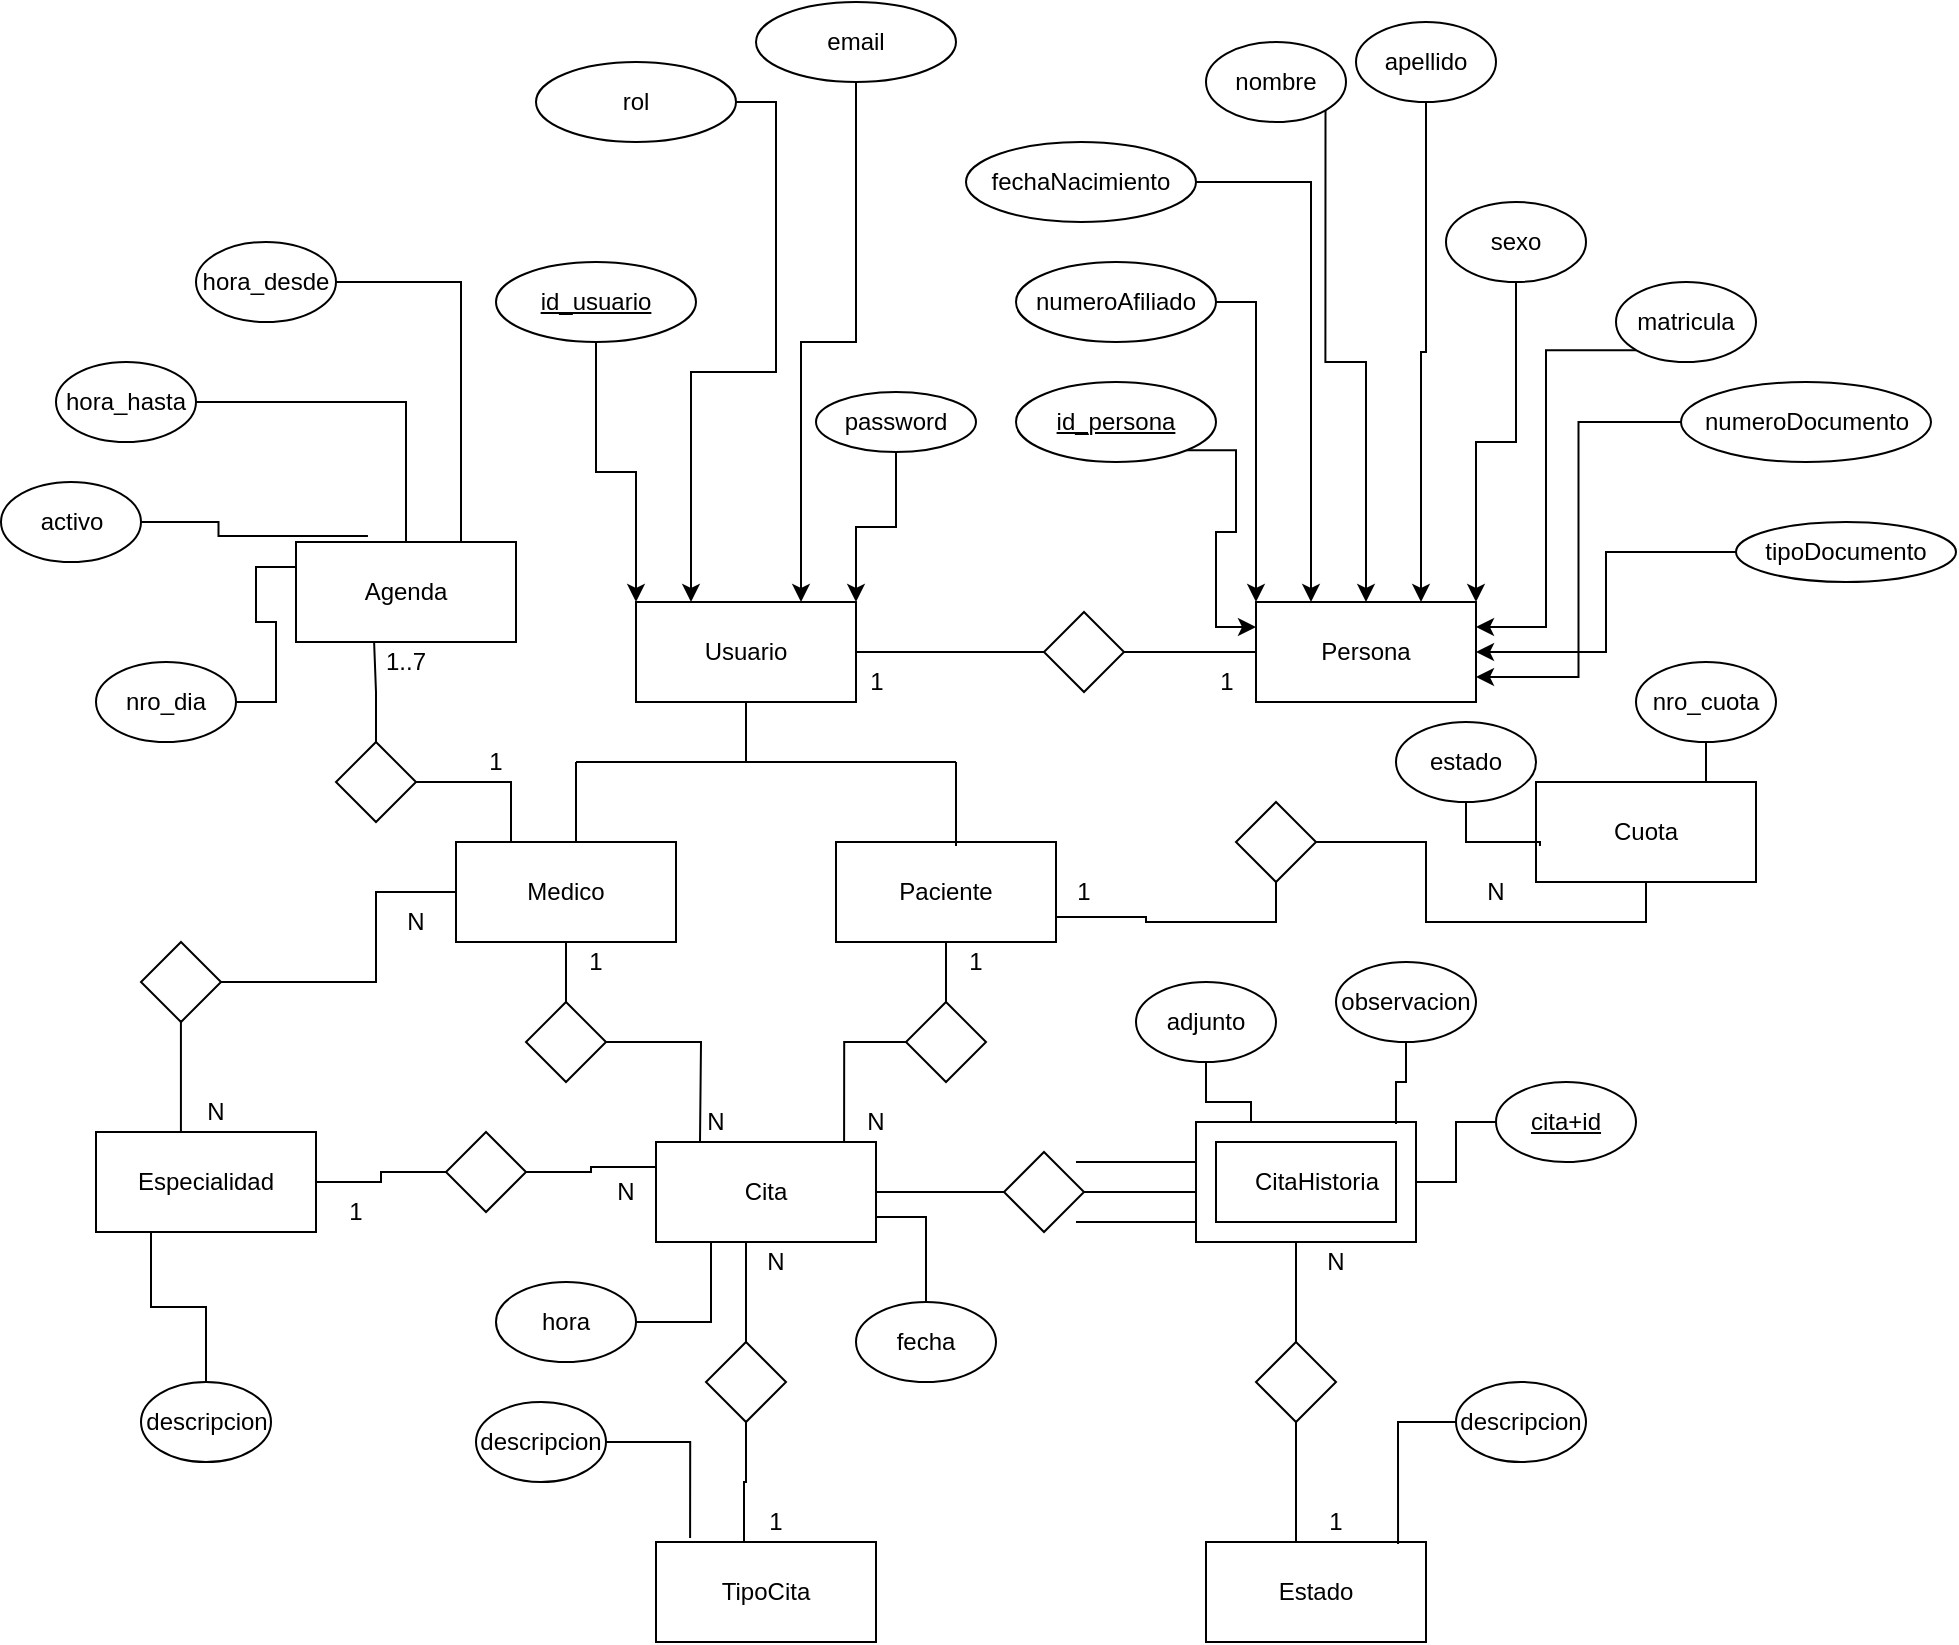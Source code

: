 <mxfile version="14.6.13" type="github">
  <diagram id="9wIN_9EUKG97BZwH4m8H" name="Page-1">
    <mxGraphModel dx="1848" dy="1698" grid="1" gridSize="10" guides="1" tooltips="1" connect="1" arrows="1" fold="1" page="1" pageScale="1" pageWidth="827" pageHeight="1169" math="0" shadow="0">
      <root>
        <mxCell id="0" />
        <mxCell id="1" parent="0" />
        <mxCell id="N0lbeCtPLwYTpKfvcPKP-1" value="Usuario" style="rounded=0;whiteSpace=wrap;html=1;" parent="1" vertex="1">
          <mxGeometry x="190" y="80" width="110" height="50" as="geometry" />
        </mxCell>
        <mxCell id="Lwj6-TGVAKtRz28M91Cg-1" value="Medico" style="rounded=0;whiteSpace=wrap;html=1;" parent="1" vertex="1">
          <mxGeometry x="100" y="200" width="110" height="50" as="geometry" />
        </mxCell>
        <mxCell id="Lwj6-TGVAKtRz28M91Cg-2" value="Paciente" style="rounded=0;whiteSpace=wrap;html=1;" parent="1" vertex="1">
          <mxGeometry x="290" y="200" width="110" height="50" as="geometry" />
        </mxCell>
        <mxCell id="Lwj6-TGVAKtRz28M91Cg-4" value="" style="endArrow=none;html=1;entryX=0.5;entryY=1;entryDx=0;entryDy=0;" parent="1" target="N0lbeCtPLwYTpKfvcPKP-1" edge="1">
          <mxGeometry width="50" height="50" relative="1" as="geometry">
            <mxPoint x="245" y="160" as="sourcePoint" />
            <mxPoint x="250" y="140" as="targetPoint" />
          </mxGeometry>
        </mxCell>
        <mxCell id="Lwj6-TGVAKtRz28M91Cg-5" value="" style="endArrow=none;html=1;" parent="1" edge="1">
          <mxGeometry width="50" height="50" relative="1" as="geometry">
            <mxPoint x="160" y="160" as="sourcePoint" />
            <mxPoint x="350" y="160" as="targetPoint" />
          </mxGeometry>
        </mxCell>
        <mxCell id="Lwj6-TGVAKtRz28M91Cg-7" value="" style="endArrow=none;html=1;" parent="1" edge="1">
          <mxGeometry width="50" height="50" relative="1" as="geometry">
            <mxPoint x="160" y="200" as="sourcePoint" />
            <mxPoint x="160" y="160" as="targetPoint" />
          </mxGeometry>
        </mxCell>
        <mxCell id="Lwj6-TGVAKtRz28M91Cg-8" value="" style="endArrow=none;startArrow=none;html=1;endFill=0;startFill=0;" parent="1" edge="1">
          <mxGeometry width="50" height="50" relative="1" as="geometry">
            <mxPoint x="350" y="202" as="sourcePoint" />
            <mxPoint x="350" y="160" as="targetPoint" />
          </mxGeometry>
        </mxCell>
        <mxCell id="Lwj6-TGVAKtRz28M91Cg-10" value="Cita" style="rounded=0;whiteSpace=wrap;html=1;" parent="1" vertex="1">
          <mxGeometry x="200" y="350" width="110" height="50" as="geometry" />
        </mxCell>
        <mxCell id="Lwj6-TGVAKtRz28M91Cg-13" style="edgeStyle=orthogonalEdgeStyle;rounded=0;orthogonalLoop=1;jettySize=auto;html=1;entryX=0;entryY=0.5;entryDx=0;entryDy=0;startArrow=none;startFill=0;endArrow=none;endFill=0;" parent="1" source="Lwj6-TGVAKtRz28M91Cg-12" edge="1">
          <mxGeometry relative="1" as="geometry">
            <mxPoint x="470" y="375" as="targetPoint" />
          </mxGeometry>
        </mxCell>
        <mxCell id="Lwj6-TGVAKtRz28M91Cg-14" style="edgeStyle=orthogonalEdgeStyle;rounded=0;orthogonalLoop=1;jettySize=auto;html=1;entryX=1;entryY=0.5;entryDx=0;entryDy=0;startArrow=none;startFill=0;endArrow=none;endFill=0;" parent="1" source="Lwj6-TGVAKtRz28M91Cg-12" target="Lwj6-TGVAKtRz28M91Cg-10" edge="1">
          <mxGeometry relative="1" as="geometry" />
        </mxCell>
        <mxCell id="Lwj6-TGVAKtRz28M91Cg-12" value="" style="rhombus;whiteSpace=wrap;html=1;" parent="1" vertex="1">
          <mxGeometry x="374" y="355" width="40" height="40" as="geometry" />
        </mxCell>
        <mxCell id="Lwj6-TGVAKtRz28M91Cg-16" style="edgeStyle=orthogonalEdgeStyle;rounded=0;orthogonalLoop=1;jettySize=auto;html=1;entryX=0.855;entryY=0;entryDx=0;entryDy=0;entryPerimeter=0;startArrow=none;startFill=0;endArrow=none;endFill=0;" parent="1" source="Lwj6-TGVAKtRz28M91Cg-15" target="Lwj6-TGVAKtRz28M91Cg-10" edge="1">
          <mxGeometry relative="1" as="geometry" />
        </mxCell>
        <mxCell id="Lwj6-TGVAKtRz28M91Cg-17" style="edgeStyle=orthogonalEdgeStyle;rounded=0;orthogonalLoop=1;jettySize=auto;html=1;entryX=0.5;entryY=1;entryDx=0;entryDy=0;startArrow=none;startFill=0;endArrow=none;endFill=0;" parent="1" source="Lwj6-TGVAKtRz28M91Cg-15" target="Lwj6-TGVAKtRz28M91Cg-2" edge="1">
          <mxGeometry relative="1" as="geometry" />
        </mxCell>
        <mxCell id="Lwj6-TGVAKtRz28M91Cg-15" value="" style="rhombus;whiteSpace=wrap;html=1;" parent="1" vertex="1">
          <mxGeometry x="325" y="280" width="40" height="40" as="geometry" />
        </mxCell>
        <mxCell id="Lwj6-TGVAKtRz28M91Cg-20" style="edgeStyle=orthogonalEdgeStyle;rounded=0;orthogonalLoop=1;jettySize=auto;html=1;startArrow=none;startFill=0;endArrow=none;endFill=0;" parent="1" source="Lwj6-TGVAKtRz28M91Cg-18" edge="1">
          <mxGeometry relative="1" as="geometry">
            <mxPoint x="222" y="350" as="targetPoint" />
          </mxGeometry>
        </mxCell>
        <mxCell id="Lwj6-TGVAKtRz28M91Cg-21" style="edgeStyle=orthogonalEdgeStyle;rounded=0;orthogonalLoop=1;jettySize=auto;html=1;entryX=0.5;entryY=1;entryDx=0;entryDy=0;startArrow=none;startFill=0;endArrow=none;endFill=0;" parent="1" source="Lwj6-TGVAKtRz28M91Cg-18" target="Lwj6-TGVAKtRz28M91Cg-1" edge="1">
          <mxGeometry relative="1" as="geometry" />
        </mxCell>
        <mxCell id="Lwj6-TGVAKtRz28M91Cg-18" value="" style="rhombus;whiteSpace=wrap;html=1;" parent="1" vertex="1">
          <mxGeometry x="135" y="280" width="40" height="40" as="geometry" />
        </mxCell>
        <mxCell id="Lwj6-TGVAKtRz28M91Cg-22" value="" style="endArrow=none;html=1;" parent="1" edge="1">
          <mxGeometry width="50" height="50" relative="1" as="geometry">
            <mxPoint x="410" y="360" as="sourcePoint" />
            <mxPoint x="470" y="360" as="targetPoint" />
            <Array as="points">
              <mxPoint x="440" y="360" />
            </Array>
          </mxGeometry>
        </mxCell>
        <mxCell id="Lwj6-TGVAKtRz28M91Cg-23" value="" style="endArrow=none;html=1;" parent="1" edge="1">
          <mxGeometry width="50" height="50" relative="1" as="geometry">
            <mxPoint x="410" y="390" as="sourcePoint" />
            <mxPoint x="470" y="390" as="targetPoint" />
            <Array as="points">
              <mxPoint x="440" y="390" />
            </Array>
          </mxGeometry>
        </mxCell>
        <mxCell id="Lwj6-TGVAKtRz28M91Cg-24" value="" style="verticalLabelPosition=bottom;verticalAlign=top;html=1;shape=mxgraph.basic.frame;dx=10;" parent="1" vertex="1">
          <mxGeometry x="470" y="340" width="110" height="60" as="geometry" />
        </mxCell>
        <mxCell id="Lwj6-TGVAKtRz28M91Cg-28" value="CitaHistoria" style="text;html=1;align=center;verticalAlign=middle;resizable=0;points=[];autosize=1;strokeColor=none;" parent="1" vertex="1">
          <mxGeometry x="490" y="360" width="80" height="20" as="geometry" />
        </mxCell>
        <mxCell id="Lwj6-TGVAKtRz28M91Cg-29" value="TipoCita" style="rounded=0;whiteSpace=wrap;html=1;" parent="1" vertex="1">
          <mxGeometry x="200" y="550" width="110" height="50" as="geometry" />
        </mxCell>
        <mxCell id="Lwj6-TGVAKtRz28M91Cg-32" style="edgeStyle=orthogonalEdgeStyle;rounded=0;orthogonalLoop=1;jettySize=auto;html=1;entryX=0.409;entryY=1;entryDx=0;entryDy=0;entryPerimeter=0;startArrow=none;startFill=0;endArrow=none;endFill=0;" parent="1" source="Lwj6-TGVAKtRz28M91Cg-30" target="Lwj6-TGVAKtRz28M91Cg-10" edge="1">
          <mxGeometry relative="1" as="geometry" />
        </mxCell>
        <mxCell id="Lwj6-TGVAKtRz28M91Cg-39" style="edgeStyle=orthogonalEdgeStyle;rounded=0;orthogonalLoop=1;jettySize=auto;html=1;entryX=0.4;entryY=0;entryDx=0;entryDy=0;startArrow=none;startFill=0;endArrow=none;endFill=0;entryPerimeter=0;" parent="1" source="Lwj6-TGVAKtRz28M91Cg-30" target="Lwj6-TGVAKtRz28M91Cg-29" edge="1">
          <mxGeometry relative="1" as="geometry">
            <Array as="points">
              <mxPoint x="245" y="520" />
              <mxPoint x="244" y="520" />
            </Array>
          </mxGeometry>
        </mxCell>
        <mxCell id="Lwj6-TGVAKtRz28M91Cg-30" value="" style="rhombus;whiteSpace=wrap;html=1;" parent="1" vertex="1">
          <mxGeometry x="225" y="450" width="40" height="40" as="geometry" />
        </mxCell>
        <mxCell id="Lwj6-TGVAKtRz28M91Cg-55" style="edgeStyle=orthogonalEdgeStyle;rounded=0;orthogonalLoop=1;jettySize=auto;html=1;entryX=0.155;entryY=-0.04;entryDx=0;entryDy=0;entryPerimeter=0;startArrow=none;startFill=0;endArrow=none;endFill=0;" parent="1" source="Lwj6-TGVAKtRz28M91Cg-33" target="Lwj6-TGVAKtRz28M91Cg-29" edge="1">
          <mxGeometry relative="1" as="geometry" />
        </mxCell>
        <mxCell id="Lwj6-TGVAKtRz28M91Cg-33" value="descripcion" style="ellipse;whiteSpace=wrap;html=1;" parent="1" vertex="1">
          <mxGeometry x="110" y="480" width="65" height="40" as="geometry" />
        </mxCell>
        <mxCell id="Lwj6-TGVAKtRz28M91Cg-36" style="edgeStyle=orthogonalEdgeStyle;rounded=0;orthogonalLoop=1;jettySize=auto;html=1;entryX=0.909;entryY=0.017;entryDx=0;entryDy=0;entryPerimeter=0;startArrow=none;startFill=0;endArrow=none;endFill=0;" parent="1" source="Lwj6-TGVAKtRz28M91Cg-35" target="Lwj6-TGVAKtRz28M91Cg-24" edge="1">
          <mxGeometry relative="1" as="geometry" />
        </mxCell>
        <mxCell id="Lwj6-TGVAKtRz28M91Cg-35" value="observacion" style="ellipse;whiteSpace=wrap;html=1;" parent="1" vertex="1">
          <mxGeometry x="540" y="260" width="70" height="40" as="geometry" />
        </mxCell>
        <mxCell id="Lwj6-TGVAKtRz28M91Cg-40" value="Especialidad" style="rounded=0;whiteSpace=wrap;html=1;" parent="1" vertex="1">
          <mxGeometry x="-80" y="345" width="110" height="50" as="geometry" />
        </mxCell>
        <mxCell id="Lwj6-TGVAKtRz28M91Cg-42" style="edgeStyle=orthogonalEdgeStyle;rounded=0;orthogonalLoop=1;jettySize=auto;html=1;startArrow=none;startFill=0;endArrow=none;endFill=0;entryX=0;entryY=0.5;entryDx=0;entryDy=0;" parent="1" source="Lwj6-TGVAKtRz28M91Cg-41" target="Lwj6-TGVAKtRz28M91Cg-1" edge="1">
          <mxGeometry relative="1" as="geometry">
            <mxPoint x="60" y="220" as="targetPoint" />
            <Array as="points">
              <mxPoint x="60" y="225" />
            </Array>
          </mxGeometry>
        </mxCell>
        <mxCell id="Lwj6-TGVAKtRz28M91Cg-78" style="edgeStyle=orthogonalEdgeStyle;rounded=0;orthogonalLoop=1;jettySize=auto;html=1;entryX=0.386;entryY=0;entryDx=0;entryDy=0;entryPerimeter=0;startArrow=none;startFill=0;endArrow=none;endFill=0;" parent="1" source="Lwj6-TGVAKtRz28M91Cg-41" target="Lwj6-TGVAKtRz28M91Cg-40" edge="1">
          <mxGeometry relative="1" as="geometry" />
        </mxCell>
        <mxCell id="Lwj6-TGVAKtRz28M91Cg-41" value="" style="rhombus;whiteSpace=wrap;html=1;" parent="1" vertex="1">
          <mxGeometry x="-57.5" y="250" width="40" height="40" as="geometry" />
        </mxCell>
        <mxCell id="Lwj6-TGVAKtRz28M91Cg-45" value="Cuota" style="rounded=0;whiteSpace=wrap;html=1;" parent="1" vertex="1">
          <mxGeometry x="640" y="170" width="110" height="50" as="geometry" />
        </mxCell>
        <mxCell id="Lwj6-TGVAKtRz28M91Cg-47" style="edgeStyle=orthogonalEdgeStyle;rounded=0;orthogonalLoop=1;jettySize=auto;html=1;entryX=1;entryY=0.75;entryDx=0;entryDy=0;startArrow=none;startFill=0;endArrow=none;endFill=0;exitX=0.5;exitY=1;exitDx=0;exitDy=0;" parent="1" source="Lwj6-TGVAKtRz28M91Cg-46" target="Lwj6-TGVAKtRz28M91Cg-2" edge="1">
          <mxGeometry relative="1" as="geometry" />
        </mxCell>
        <mxCell id="Lwj6-TGVAKtRz28M91Cg-48" style="edgeStyle=orthogonalEdgeStyle;rounded=0;orthogonalLoop=1;jettySize=auto;html=1;entryX=0.5;entryY=1;entryDx=0;entryDy=0;startArrow=none;startFill=0;endArrow=none;endFill=0;" parent="1" source="Lwj6-TGVAKtRz28M91Cg-46" target="Lwj6-TGVAKtRz28M91Cg-45" edge="1">
          <mxGeometry relative="1" as="geometry" />
        </mxCell>
        <mxCell id="Lwj6-TGVAKtRz28M91Cg-46" value="" style="rhombus;whiteSpace=wrap;html=1;" parent="1" vertex="1">
          <mxGeometry x="490" y="180" width="40" height="40" as="geometry" />
        </mxCell>
        <mxCell id="Lwj6-TGVAKtRz28M91Cg-49" value="Agenda" style="rounded=0;whiteSpace=wrap;html=1;" parent="1" vertex="1">
          <mxGeometry x="20" y="50" width="110" height="50" as="geometry" />
        </mxCell>
        <mxCell id="Lwj6-TGVAKtRz28M91Cg-52" style="edgeStyle=orthogonalEdgeStyle;rounded=0;orthogonalLoop=1;jettySize=auto;html=1;entryX=0.25;entryY=0;entryDx=0;entryDy=0;startArrow=none;startFill=0;endArrow=none;endFill=0;" parent="1" source="Lwj6-TGVAKtRz28M91Cg-50" target="Lwj6-TGVAKtRz28M91Cg-1" edge="1">
          <mxGeometry relative="1" as="geometry" />
        </mxCell>
        <mxCell id="Lwj6-TGVAKtRz28M91Cg-53" style="edgeStyle=orthogonalEdgeStyle;rounded=0;orthogonalLoop=1;jettySize=auto;html=1;entryX=0.355;entryY=1;entryDx=0;entryDy=0;entryPerimeter=0;startArrow=none;startFill=0;endArrow=none;endFill=0;" parent="1" source="Lwj6-TGVAKtRz28M91Cg-50" target="Lwj6-TGVAKtRz28M91Cg-49" edge="1">
          <mxGeometry relative="1" as="geometry" />
        </mxCell>
        <mxCell id="Lwj6-TGVAKtRz28M91Cg-50" value="" style="rhombus;whiteSpace=wrap;html=1;" parent="1" vertex="1">
          <mxGeometry x="40" y="150" width="40" height="40" as="geometry" />
        </mxCell>
        <mxCell id="Lwj6-TGVAKtRz28M91Cg-54" value="Estado" style="rounded=0;whiteSpace=wrap;html=1;" parent="1" vertex="1">
          <mxGeometry x="475" y="550" width="110" height="50" as="geometry" />
        </mxCell>
        <mxCell id="Lwj6-TGVAKtRz28M91Cg-57" style="edgeStyle=orthogonalEdgeStyle;rounded=0;orthogonalLoop=1;jettySize=auto;html=1;startArrow=none;startFill=0;endArrow=none;endFill=0;entryX=0.5;entryY=1;entryDx=0;entryDy=0;entryPerimeter=0;" parent="1" source="Lwj6-TGVAKtRz28M91Cg-56" target="Lwj6-TGVAKtRz28M91Cg-24" edge="1">
          <mxGeometry relative="1" as="geometry">
            <mxPoint x="520" y="410" as="targetPoint" />
            <Array as="points">
              <mxPoint x="520" y="400" />
            </Array>
          </mxGeometry>
        </mxCell>
        <mxCell id="Lwj6-TGVAKtRz28M91Cg-58" style="edgeStyle=orthogonalEdgeStyle;rounded=0;orthogonalLoop=1;jettySize=auto;html=1;startArrow=none;startFill=0;endArrow=none;endFill=0;" parent="1" source="Lwj6-TGVAKtRz28M91Cg-56" edge="1">
          <mxGeometry relative="1" as="geometry">
            <mxPoint x="520" y="550" as="targetPoint" />
          </mxGeometry>
        </mxCell>
        <mxCell id="Lwj6-TGVAKtRz28M91Cg-56" value="" style="rhombus;whiteSpace=wrap;html=1;" parent="1" vertex="1">
          <mxGeometry x="500" y="450" width="40" height="40" as="geometry" />
        </mxCell>
        <mxCell id="Lwj6-TGVAKtRz28M91Cg-60" style="edgeStyle=orthogonalEdgeStyle;rounded=0;orthogonalLoop=1;jettySize=auto;html=1;entryX=0.873;entryY=0.02;entryDx=0;entryDy=0;entryPerimeter=0;startArrow=none;startFill=0;endArrow=none;endFill=0;" parent="1" source="Lwj6-TGVAKtRz28M91Cg-59" target="Lwj6-TGVAKtRz28M91Cg-54" edge="1">
          <mxGeometry relative="1" as="geometry" />
        </mxCell>
        <mxCell id="Lwj6-TGVAKtRz28M91Cg-59" value="descripcion" style="ellipse;whiteSpace=wrap;html=1;" parent="1" vertex="1">
          <mxGeometry x="600" y="470" width="65" height="40" as="geometry" />
        </mxCell>
        <mxCell id="Lwj6-TGVAKtRz28M91Cg-63" style="edgeStyle=orthogonalEdgeStyle;rounded=0;orthogonalLoop=1;jettySize=auto;html=1;entryX=0;entryY=0;entryDx=27.5;entryDy=0;entryPerimeter=0;startArrow=none;startFill=0;endArrow=none;endFill=0;" parent="1" source="Lwj6-TGVAKtRz28M91Cg-61" target="Lwj6-TGVAKtRz28M91Cg-24" edge="1">
          <mxGeometry relative="1" as="geometry" />
        </mxCell>
        <mxCell id="Lwj6-TGVAKtRz28M91Cg-61" value="adjunto" style="ellipse;whiteSpace=wrap;html=1;" parent="1" vertex="1">
          <mxGeometry x="440" y="270" width="70" height="40" as="geometry" />
        </mxCell>
        <mxCell id="Lwj6-TGVAKtRz28M91Cg-66" style="edgeStyle=orthogonalEdgeStyle;rounded=0;orthogonalLoop=1;jettySize=auto;html=1;entryX=0.25;entryY=1;entryDx=0;entryDy=0;startArrow=none;startFill=0;endArrow=none;endFill=0;" parent="1" source="Lwj6-TGVAKtRz28M91Cg-64" target="Lwj6-TGVAKtRz28M91Cg-40" edge="1">
          <mxGeometry relative="1" as="geometry" />
        </mxCell>
        <mxCell id="Lwj6-TGVAKtRz28M91Cg-64" value="descripcion" style="ellipse;whiteSpace=wrap;html=1;" parent="1" vertex="1">
          <mxGeometry x="-57.5" y="470" width="65" height="40" as="geometry" />
        </mxCell>
        <mxCell id="Lwj6-TGVAKtRz28M91Cg-73" style="edgeStyle=orthogonalEdgeStyle;rounded=0;orthogonalLoop=1;jettySize=auto;html=1;entryX=0.327;entryY=-0.06;entryDx=0;entryDy=0;entryPerimeter=0;startArrow=none;startFill=0;endArrow=none;endFill=0;" parent="1" source="Lwj6-TGVAKtRz28M91Cg-67" target="Lwj6-TGVAKtRz28M91Cg-49" edge="1">
          <mxGeometry relative="1" as="geometry" />
        </mxCell>
        <mxCell id="Lwj6-TGVAKtRz28M91Cg-67" value="activo" style="ellipse;whiteSpace=wrap;html=1;" parent="1" vertex="1">
          <mxGeometry x="-127.5" y="20" width="70" height="40" as="geometry" />
        </mxCell>
        <mxCell id="Lwj6-TGVAKtRz28M91Cg-70" style="edgeStyle=orthogonalEdgeStyle;rounded=0;orthogonalLoop=1;jettySize=auto;html=1;entryX=0.5;entryY=0;entryDx=0;entryDy=0;startArrow=none;startFill=0;endArrow=none;endFill=0;" parent="1" source="Lwj6-TGVAKtRz28M91Cg-69" target="Lwj6-TGVAKtRz28M91Cg-49" edge="1">
          <mxGeometry relative="1" as="geometry" />
        </mxCell>
        <mxCell id="Lwj6-TGVAKtRz28M91Cg-69" value="hora_hasta" style="ellipse;whiteSpace=wrap;html=1;" parent="1" vertex="1">
          <mxGeometry x="-100" y="-40" width="70" height="40" as="geometry" />
        </mxCell>
        <mxCell id="Lwj6-TGVAKtRz28M91Cg-115" style="edgeStyle=orthogonalEdgeStyle;rounded=0;orthogonalLoop=1;jettySize=auto;html=1;entryX=0.75;entryY=0;entryDx=0;entryDy=0;startArrow=none;startFill=0;endArrow=none;endFill=0;exitX=1;exitY=0.5;exitDx=0;exitDy=0;" parent="1" source="Lwj6-TGVAKtRz28M91Cg-71" target="Lwj6-TGVAKtRz28M91Cg-49" edge="1">
          <mxGeometry relative="1" as="geometry" />
        </mxCell>
        <mxCell id="Lwj6-TGVAKtRz28M91Cg-71" value="hora_desde" style="ellipse;whiteSpace=wrap;html=1;" parent="1" vertex="1">
          <mxGeometry x="-30" y="-100" width="70" height="40" as="geometry" />
        </mxCell>
        <mxCell id="Lwj6-TGVAKtRz28M91Cg-80" style="edgeStyle=orthogonalEdgeStyle;rounded=0;orthogonalLoop=1;jettySize=auto;html=1;entryX=0;entryY=0.25;entryDx=0;entryDy=0;startArrow=none;startFill=0;endArrow=none;endFill=0;" parent="1" source="Lwj6-TGVAKtRz28M91Cg-79" target="Lwj6-TGVAKtRz28M91Cg-10" edge="1">
          <mxGeometry relative="1" as="geometry" />
        </mxCell>
        <mxCell id="Lwj6-TGVAKtRz28M91Cg-81" style="edgeStyle=orthogonalEdgeStyle;rounded=0;orthogonalLoop=1;jettySize=auto;html=1;entryX=1;entryY=0.5;entryDx=0;entryDy=0;startArrow=none;startFill=0;endArrow=none;endFill=0;" parent="1" source="Lwj6-TGVAKtRz28M91Cg-79" target="Lwj6-TGVAKtRz28M91Cg-40" edge="1">
          <mxGeometry relative="1" as="geometry" />
        </mxCell>
        <mxCell id="Lwj6-TGVAKtRz28M91Cg-79" value="" style="rhombus;whiteSpace=wrap;html=1;" parent="1" vertex="1">
          <mxGeometry x="95" y="345" width="40" height="40" as="geometry" />
        </mxCell>
        <mxCell id="Lwj6-TGVAKtRz28M91Cg-82" value="N" style="text;html=1;strokeColor=none;fillColor=none;align=center;verticalAlign=middle;whiteSpace=wrap;rounded=0;" parent="1" vertex="1">
          <mxGeometry x="60" y="230" width="40" height="20" as="geometry" />
        </mxCell>
        <mxCell id="Lwj6-TGVAKtRz28M91Cg-83" value="N" style="text;html=1;strokeColor=none;fillColor=none;align=center;verticalAlign=middle;whiteSpace=wrap;rounded=0;" parent="1" vertex="1">
          <mxGeometry x="-40" y="325" width="40" height="20" as="geometry" />
        </mxCell>
        <mxCell id="Lwj6-TGVAKtRz28M91Cg-84" value="N" style="text;html=1;strokeColor=none;fillColor=none;align=center;verticalAlign=middle;whiteSpace=wrap;rounded=0;" parent="1" vertex="1">
          <mxGeometry x="165" y="365" width="40" height="20" as="geometry" />
        </mxCell>
        <mxCell id="Lwj6-TGVAKtRz28M91Cg-85" value="1" style="text;html=1;strokeColor=none;fillColor=none;align=center;verticalAlign=middle;whiteSpace=wrap;rounded=0;" parent="1" vertex="1">
          <mxGeometry x="30" y="375" width="40" height="20" as="geometry" />
        </mxCell>
        <mxCell id="Lwj6-TGVAKtRz28M91Cg-86" value="1" style="text;html=1;strokeColor=none;fillColor=none;align=center;verticalAlign=middle;whiteSpace=wrap;rounded=0;" parent="1" vertex="1">
          <mxGeometry x="240" y="530" width="40" height="20" as="geometry" />
        </mxCell>
        <mxCell id="Lwj6-TGVAKtRz28M91Cg-87" value="N" style="text;html=1;strokeColor=none;fillColor=none;align=center;verticalAlign=middle;whiteSpace=wrap;rounded=0;" parent="1" vertex="1">
          <mxGeometry x="240" y="400" width="40" height="20" as="geometry" />
        </mxCell>
        <mxCell id="Lwj6-TGVAKtRz28M91Cg-88" value="1" style="text;html=1;strokeColor=none;fillColor=none;align=center;verticalAlign=middle;whiteSpace=wrap;rounded=0;" parent="1" vertex="1">
          <mxGeometry x="520" y="530" width="40" height="20" as="geometry" />
        </mxCell>
        <mxCell id="Lwj6-TGVAKtRz28M91Cg-90" style="edgeStyle=orthogonalEdgeStyle;rounded=0;orthogonalLoop=1;jettySize=auto;html=1;entryX=1;entryY=0.5;entryDx=0;entryDy=0;entryPerimeter=0;startArrow=none;startFill=0;endArrow=none;endFill=0;" parent="1" source="Lwj6-TGVAKtRz28M91Cg-89" target="Lwj6-TGVAKtRz28M91Cg-24" edge="1">
          <mxGeometry relative="1" as="geometry" />
        </mxCell>
        <mxCell id="Lwj6-TGVAKtRz28M91Cg-89" value="&lt;u&gt;cita+id&lt;/u&gt;" style="ellipse;whiteSpace=wrap;html=1;" parent="1" vertex="1">
          <mxGeometry x="620" y="320" width="70" height="40" as="geometry" />
        </mxCell>
        <mxCell id="Lwj6-TGVAKtRz28M91Cg-91" value="1" style="text;html=1;strokeColor=none;fillColor=none;align=center;verticalAlign=middle;whiteSpace=wrap;rounded=0;" parent="1" vertex="1">
          <mxGeometry x="150" y="250" width="40" height="20" as="geometry" />
        </mxCell>
        <mxCell id="Lwj6-TGVAKtRz28M91Cg-93" value="N" style="text;html=1;strokeColor=none;fillColor=none;align=center;verticalAlign=middle;whiteSpace=wrap;rounded=0;" parent="1" vertex="1">
          <mxGeometry x="210" y="330" width="40" height="20" as="geometry" />
        </mxCell>
        <mxCell id="Lwj6-TGVAKtRz28M91Cg-94" value="1" style="text;html=1;strokeColor=none;fillColor=none;align=center;verticalAlign=middle;whiteSpace=wrap;rounded=0;" parent="1" vertex="1">
          <mxGeometry x="340" y="250" width="40" height="20" as="geometry" />
        </mxCell>
        <mxCell id="Lwj6-TGVAKtRz28M91Cg-95" value="N" style="text;html=1;strokeColor=none;fillColor=none;align=center;verticalAlign=middle;whiteSpace=wrap;rounded=0;" parent="1" vertex="1">
          <mxGeometry x="290" y="330" width="40" height="20" as="geometry" />
        </mxCell>
        <mxCell id="Lwj6-TGVAKtRz28M91Cg-96" value="1..7" style="text;html=1;strokeColor=none;fillColor=none;align=center;verticalAlign=middle;whiteSpace=wrap;rounded=0;" parent="1" vertex="1">
          <mxGeometry x="55" y="100" width="40" height="20" as="geometry" />
        </mxCell>
        <mxCell id="Lwj6-TGVAKtRz28M91Cg-97" value="1" style="text;html=1;strokeColor=none;fillColor=none;align=center;verticalAlign=middle;whiteSpace=wrap;rounded=0;" parent="1" vertex="1">
          <mxGeometry x="100" y="150" width="40" height="20" as="geometry" />
        </mxCell>
        <mxCell id="Lwj6-TGVAKtRz28M91Cg-98" value="1" style="text;html=1;strokeColor=none;fillColor=none;align=center;verticalAlign=middle;whiteSpace=wrap;rounded=0;" parent="1" vertex="1">
          <mxGeometry x="394" y="215" width="40" height="20" as="geometry" />
        </mxCell>
        <mxCell id="Lwj6-TGVAKtRz28M91Cg-100" value="N" style="text;html=1;strokeColor=none;fillColor=none;align=center;verticalAlign=middle;whiteSpace=wrap;rounded=0;" parent="1" vertex="1">
          <mxGeometry x="520" y="400" width="40" height="20" as="geometry" />
        </mxCell>
        <mxCell id="Lwj6-TGVAKtRz28M91Cg-101" value="N" style="text;html=1;strokeColor=none;fillColor=none;align=center;verticalAlign=middle;whiteSpace=wrap;rounded=0;" parent="1" vertex="1">
          <mxGeometry x="600" y="215" width="40" height="20" as="geometry" />
        </mxCell>
        <mxCell id="Lwj6-TGVAKtRz28M91Cg-103" style="edgeStyle=orthogonalEdgeStyle;rounded=0;orthogonalLoop=1;jettySize=auto;html=1;entryX=1;entryY=0.75;entryDx=0;entryDy=0;startArrow=none;startFill=0;endArrow=none;endFill=0;" parent="1" source="Lwj6-TGVAKtRz28M91Cg-102" target="Lwj6-TGVAKtRz28M91Cg-10" edge="1">
          <mxGeometry relative="1" as="geometry" />
        </mxCell>
        <mxCell id="Lwj6-TGVAKtRz28M91Cg-102" value="fecha" style="ellipse;whiteSpace=wrap;html=1;" parent="1" vertex="1">
          <mxGeometry x="300" y="430" width="70" height="40" as="geometry" />
        </mxCell>
        <mxCell id="Lwj6-TGVAKtRz28M91Cg-105" style="edgeStyle=orthogonalEdgeStyle;rounded=0;orthogonalLoop=1;jettySize=auto;html=1;entryX=0.25;entryY=1;entryDx=0;entryDy=0;startArrow=none;startFill=0;endArrow=none;endFill=0;" parent="1" source="Lwj6-TGVAKtRz28M91Cg-104" target="Lwj6-TGVAKtRz28M91Cg-10" edge="1">
          <mxGeometry relative="1" as="geometry" />
        </mxCell>
        <mxCell id="Lwj6-TGVAKtRz28M91Cg-104" value="hora" style="ellipse;whiteSpace=wrap;html=1;" parent="1" vertex="1">
          <mxGeometry x="120" y="420" width="70" height="40" as="geometry" />
        </mxCell>
        <mxCell id="Lwj6-TGVAKtRz28M91Cg-107" style="edgeStyle=orthogonalEdgeStyle;rounded=0;orthogonalLoop=1;jettySize=auto;html=1;entryX=0;entryY=0.25;entryDx=0;entryDy=0;startArrow=none;startFill=0;endArrow=none;endFill=0;" parent="1" source="Lwj6-TGVAKtRz28M91Cg-106" target="Lwj6-TGVAKtRz28M91Cg-49" edge="1">
          <mxGeometry relative="1" as="geometry" />
        </mxCell>
        <mxCell id="Lwj6-TGVAKtRz28M91Cg-106" value="nro_dia" style="ellipse;whiteSpace=wrap;html=1;" parent="1" vertex="1">
          <mxGeometry x="-80" y="110" width="70" height="40" as="geometry" />
        </mxCell>
        <mxCell id="Lwj6-TGVAKtRz28M91Cg-112" style="edgeStyle=orthogonalEdgeStyle;rounded=0;orthogonalLoop=1;jettySize=auto;html=1;entryX=0.018;entryY=0.64;entryDx=0;entryDy=0;entryPerimeter=0;startArrow=none;startFill=0;endArrow=none;endFill=0;" parent="1" source="Lwj6-TGVAKtRz28M91Cg-108" target="Lwj6-TGVAKtRz28M91Cg-45" edge="1">
          <mxGeometry relative="1" as="geometry" />
        </mxCell>
        <mxCell id="Lwj6-TGVAKtRz28M91Cg-108" value="estado" style="ellipse;whiteSpace=wrap;html=1;" parent="1" vertex="1">
          <mxGeometry x="570" y="140" width="70" height="40" as="geometry" />
        </mxCell>
        <mxCell id="Lwj6-TGVAKtRz28M91Cg-114" style="edgeStyle=orthogonalEdgeStyle;rounded=0;orthogonalLoop=1;jettySize=auto;html=1;entryX=0.75;entryY=0;entryDx=0;entryDy=0;startArrow=none;startFill=0;endArrow=none;endFill=0;" parent="1" source="Lwj6-TGVAKtRz28M91Cg-113" target="Lwj6-TGVAKtRz28M91Cg-45" edge="1">
          <mxGeometry relative="1" as="geometry" />
        </mxCell>
        <mxCell id="Lwj6-TGVAKtRz28M91Cg-113" value="nro_cuota" style="ellipse;whiteSpace=wrap;html=1;" parent="1" vertex="1">
          <mxGeometry x="690" y="110" width="70" height="40" as="geometry" />
        </mxCell>
        <mxCell id="Ud294Bfl2Y2m7Z7d1oVh-5" style="edgeStyle=orthogonalEdgeStyle;rounded=0;orthogonalLoop=1;jettySize=auto;html=1;entryX=1;entryY=0.5;entryDx=0;entryDy=0;startArrow=none;startFill=0;endArrow=none;endFill=0;" parent="1" source="Ud294Bfl2Y2m7Z7d1oVh-1" target="N0lbeCtPLwYTpKfvcPKP-1" edge="1">
          <mxGeometry relative="1" as="geometry" />
        </mxCell>
        <mxCell id="Ud294Bfl2Y2m7Z7d1oVh-6" style="edgeStyle=orthogonalEdgeStyle;rounded=0;orthogonalLoop=1;jettySize=auto;html=1;entryX=0;entryY=0.5;entryDx=0;entryDy=0;endArrow=none;endFill=0;" parent="1" source="Ud294Bfl2Y2m7Z7d1oVh-1" target="Ud294Bfl2Y2m7Z7d1oVh-4" edge="1">
          <mxGeometry relative="1" as="geometry" />
        </mxCell>
        <mxCell id="Ud294Bfl2Y2m7Z7d1oVh-1" value="" style="rhombus;whiteSpace=wrap;html=1;" parent="1" vertex="1">
          <mxGeometry x="394" y="85" width="40" height="40" as="geometry" />
        </mxCell>
        <mxCell id="Ud294Bfl2Y2m7Z7d1oVh-4" value="Persona" style="rounded=0;whiteSpace=wrap;html=1;" parent="1" vertex="1">
          <mxGeometry x="500" y="80" width="110" height="50" as="geometry" />
        </mxCell>
        <mxCell id="_uGO4ZYUsfNh4w6qkYpD-13" style="edgeStyle=orthogonalEdgeStyle;rounded=0;orthogonalLoop=1;jettySize=auto;html=1;exitX=0.5;exitY=1;exitDx=0;exitDy=0;entryX=0.75;entryY=0;entryDx=0;entryDy=0;" edge="1" parent="1" source="_uGO4ZYUsfNh4w6qkYpD-1" target="Ud294Bfl2Y2m7Z7d1oVh-4">
          <mxGeometry relative="1" as="geometry" />
        </mxCell>
        <mxCell id="_uGO4ZYUsfNh4w6qkYpD-1" value="apellido" style="ellipse;whiteSpace=wrap;html=1;" vertex="1" parent="1">
          <mxGeometry x="550" y="-210" width="70" height="40" as="geometry" />
        </mxCell>
        <mxCell id="_uGO4ZYUsfNh4w6qkYpD-10" style="edgeStyle=orthogonalEdgeStyle;rounded=0;orthogonalLoop=1;jettySize=auto;html=1;exitX=1;exitY=0.5;exitDx=0;exitDy=0;entryX=0.25;entryY=0;entryDx=0;entryDy=0;" edge="1" parent="1" source="_uGO4ZYUsfNh4w6qkYpD-2" target="Ud294Bfl2Y2m7Z7d1oVh-4">
          <mxGeometry relative="1" as="geometry" />
        </mxCell>
        <mxCell id="_uGO4ZYUsfNh4w6qkYpD-2" value="fechaNacimiento" style="ellipse;whiteSpace=wrap;html=1;" vertex="1" parent="1">
          <mxGeometry x="355" y="-150" width="115" height="40" as="geometry" />
        </mxCell>
        <mxCell id="_uGO4ZYUsfNh4w6qkYpD-16" style="edgeStyle=orthogonalEdgeStyle;rounded=0;orthogonalLoop=1;jettySize=auto;html=1;exitX=0;exitY=1;exitDx=0;exitDy=0;entryX=1;entryY=0.25;entryDx=0;entryDy=0;" edge="1" parent="1" source="_uGO4ZYUsfNh4w6qkYpD-3" target="Ud294Bfl2Y2m7Z7d1oVh-4">
          <mxGeometry relative="1" as="geometry" />
        </mxCell>
        <mxCell id="_uGO4ZYUsfNh4w6qkYpD-3" value="matricula" style="ellipse;whiteSpace=wrap;html=1;" vertex="1" parent="1">
          <mxGeometry x="680" y="-80" width="70" height="40" as="geometry" />
        </mxCell>
        <mxCell id="_uGO4ZYUsfNh4w6qkYpD-11" style="edgeStyle=orthogonalEdgeStyle;rounded=0;orthogonalLoop=1;jettySize=auto;html=1;exitX=1;exitY=1;exitDx=0;exitDy=0;entryX=0.5;entryY=0;entryDx=0;entryDy=0;" edge="1" parent="1" source="_uGO4ZYUsfNh4w6qkYpD-4" target="Ud294Bfl2Y2m7Z7d1oVh-4">
          <mxGeometry relative="1" as="geometry" />
        </mxCell>
        <mxCell id="_uGO4ZYUsfNh4w6qkYpD-4" value="nombre" style="ellipse;whiteSpace=wrap;html=1;" vertex="1" parent="1">
          <mxGeometry x="475" y="-200" width="70" height="40" as="geometry" />
        </mxCell>
        <mxCell id="_uGO4ZYUsfNh4w6qkYpD-9" style="edgeStyle=orthogonalEdgeStyle;rounded=0;orthogonalLoop=1;jettySize=auto;html=1;exitX=1;exitY=0.5;exitDx=0;exitDy=0;entryX=0;entryY=0;entryDx=0;entryDy=0;" edge="1" parent="1" source="_uGO4ZYUsfNh4w6qkYpD-5" target="Ud294Bfl2Y2m7Z7d1oVh-4">
          <mxGeometry relative="1" as="geometry" />
        </mxCell>
        <mxCell id="_uGO4ZYUsfNh4w6qkYpD-5" value="numeroAfiliado" style="ellipse;whiteSpace=wrap;html=1;" vertex="1" parent="1">
          <mxGeometry x="380" y="-90" width="100" height="40" as="geometry" />
        </mxCell>
        <mxCell id="_uGO4ZYUsfNh4w6qkYpD-17" style="edgeStyle=orthogonalEdgeStyle;rounded=0;orthogonalLoop=1;jettySize=auto;html=1;exitX=0;exitY=0.5;exitDx=0;exitDy=0;entryX=1;entryY=0.75;entryDx=0;entryDy=0;" edge="1" parent="1" source="_uGO4ZYUsfNh4w6qkYpD-6" target="Ud294Bfl2Y2m7Z7d1oVh-4">
          <mxGeometry relative="1" as="geometry" />
        </mxCell>
        <mxCell id="_uGO4ZYUsfNh4w6qkYpD-6" value="numeroDocumento" style="ellipse;whiteSpace=wrap;html=1;" vertex="1" parent="1">
          <mxGeometry x="712.5" y="-30" width="125" height="40" as="geometry" />
        </mxCell>
        <mxCell id="_uGO4ZYUsfNh4w6qkYpD-14" style="edgeStyle=orthogonalEdgeStyle;rounded=0;orthogonalLoop=1;jettySize=auto;html=1;exitX=0.5;exitY=1;exitDx=0;exitDy=0;entryX=1;entryY=0;entryDx=0;entryDy=0;" edge="1" parent="1" source="_uGO4ZYUsfNh4w6qkYpD-7" target="Ud294Bfl2Y2m7Z7d1oVh-4">
          <mxGeometry relative="1" as="geometry" />
        </mxCell>
        <mxCell id="_uGO4ZYUsfNh4w6qkYpD-7" value="sexo" style="ellipse;whiteSpace=wrap;html=1;" vertex="1" parent="1">
          <mxGeometry x="595" y="-120" width="70" height="40" as="geometry" />
        </mxCell>
        <mxCell id="_uGO4ZYUsfNh4w6qkYpD-19" style="edgeStyle=orthogonalEdgeStyle;rounded=0;orthogonalLoop=1;jettySize=auto;html=1;exitX=0;exitY=0.5;exitDx=0;exitDy=0;entryX=1;entryY=0.5;entryDx=0;entryDy=0;" edge="1" parent="1" source="_uGO4ZYUsfNh4w6qkYpD-8" target="Ud294Bfl2Y2m7Z7d1oVh-4">
          <mxGeometry relative="1" as="geometry" />
        </mxCell>
        <mxCell id="_uGO4ZYUsfNh4w6qkYpD-8" value="tipoDocumento" style="ellipse;whiteSpace=wrap;html=1;" vertex="1" parent="1">
          <mxGeometry x="740" y="40" width="110" height="30" as="geometry" />
        </mxCell>
        <mxCell id="_uGO4ZYUsfNh4w6qkYpD-21" style="edgeStyle=orthogonalEdgeStyle;rounded=0;orthogonalLoop=1;jettySize=auto;html=1;exitX=1;exitY=1;exitDx=0;exitDy=0;entryX=0;entryY=0.25;entryDx=0;entryDy=0;" edge="1" parent="1" source="_uGO4ZYUsfNh4w6qkYpD-20" target="Ud294Bfl2Y2m7Z7d1oVh-4">
          <mxGeometry relative="1" as="geometry">
            <Array as="points">
              <mxPoint x="490" y="4" />
              <mxPoint x="490" y="45" />
              <mxPoint x="480" y="45" />
              <mxPoint x="480" y="92" />
            </Array>
          </mxGeometry>
        </mxCell>
        <mxCell id="_uGO4ZYUsfNh4w6qkYpD-20" value="&lt;u&gt;id_persona&lt;/u&gt;" style="ellipse;whiteSpace=wrap;html=1;" vertex="1" parent="1">
          <mxGeometry x="380" y="-30" width="100" height="40" as="geometry" />
        </mxCell>
        <mxCell id="_uGO4ZYUsfNh4w6qkYpD-22" value="1" style="text;html=1;align=center;verticalAlign=middle;resizable=0;points=[];autosize=1;strokeColor=none;" vertex="1" parent="1">
          <mxGeometry x="300" y="110" width="20" height="20" as="geometry" />
        </mxCell>
        <mxCell id="_uGO4ZYUsfNh4w6qkYpD-23" value="1" style="text;html=1;align=center;verticalAlign=middle;resizable=0;points=[];autosize=1;strokeColor=none;" vertex="1" parent="1">
          <mxGeometry x="475" y="110" width="20" height="20" as="geometry" />
        </mxCell>
        <mxCell id="_uGO4ZYUsfNh4w6qkYpD-25" style="edgeStyle=orthogonalEdgeStyle;rounded=0;orthogonalLoop=1;jettySize=auto;html=1;exitX=0.5;exitY=1;exitDx=0;exitDy=0;entryX=0;entryY=0;entryDx=0;entryDy=0;" edge="1" parent="1" source="_uGO4ZYUsfNh4w6qkYpD-24" target="N0lbeCtPLwYTpKfvcPKP-1">
          <mxGeometry relative="1" as="geometry" />
        </mxCell>
        <mxCell id="_uGO4ZYUsfNh4w6qkYpD-24" value="&lt;u&gt;id_usuario&lt;/u&gt;" style="ellipse;whiteSpace=wrap;html=1;" vertex="1" parent="1">
          <mxGeometry x="120" y="-90" width="100" height="40" as="geometry" />
        </mxCell>
        <mxCell id="_uGO4ZYUsfNh4w6qkYpD-27" style="edgeStyle=orthogonalEdgeStyle;rounded=0;orthogonalLoop=1;jettySize=auto;html=1;exitX=0.5;exitY=1;exitDx=0;exitDy=0;entryX=0.75;entryY=0;entryDx=0;entryDy=0;" edge="1" parent="1" source="_uGO4ZYUsfNh4w6qkYpD-26" target="N0lbeCtPLwYTpKfvcPKP-1">
          <mxGeometry relative="1" as="geometry" />
        </mxCell>
        <mxCell id="_uGO4ZYUsfNh4w6qkYpD-26" value="email" style="ellipse;whiteSpace=wrap;html=1;" vertex="1" parent="1">
          <mxGeometry x="250" y="-220" width="100" height="40" as="geometry" />
        </mxCell>
        <mxCell id="_uGO4ZYUsfNh4w6qkYpD-29" style="edgeStyle=orthogonalEdgeStyle;rounded=0;orthogonalLoop=1;jettySize=auto;html=1;exitX=0.5;exitY=1;exitDx=0;exitDy=0;entryX=1;entryY=0;entryDx=0;entryDy=0;" edge="1" parent="1" source="_uGO4ZYUsfNh4w6qkYpD-28" target="N0lbeCtPLwYTpKfvcPKP-1">
          <mxGeometry relative="1" as="geometry" />
        </mxCell>
        <mxCell id="_uGO4ZYUsfNh4w6qkYpD-28" value="password" style="ellipse;whiteSpace=wrap;html=1;" vertex="1" parent="1">
          <mxGeometry x="280" y="-25" width="80" height="30" as="geometry" />
        </mxCell>
        <mxCell id="_uGO4ZYUsfNh4w6qkYpD-31" style="edgeStyle=orthogonalEdgeStyle;rounded=0;orthogonalLoop=1;jettySize=auto;html=1;exitX=1;exitY=0.5;exitDx=0;exitDy=0;entryX=0.25;entryY=0;entryDx=0;entryDy=0;" edge="1" parent="1" source="_uGO4ZYUsfNh4w6qkYpD-30" target="N0lbeCtPLwYTpKfvcPKP-1">
          <mxGeometry relative="1" as="geometry" />
        </mxCell>
        <mxCell id="_uGO4ZYUsfNh4w6qkYpD-30" value="rol" style="ellipse;whiteSpace=wrap;html=1;" vertex="1" parent="1">
          <mxGeometry x="140" y="-190" width="100" height="40" as="geometry" />
        </mxCell>
      </root>
    </mxGraphModel>
  </diagram>
</mxfile>
